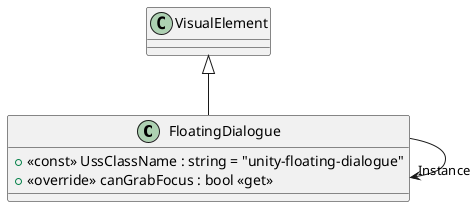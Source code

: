 @startuml
class FloatingDialogue {
    + <<const>> UssClassName : string = "unity-floating-dialogue"
    + <<override>> canGrabFocus : bool <<get>>
}
VisualElement <|-- FloatingDialogue
FloatingDialogue --> "Instance" FloatingDialogue
@enduml
